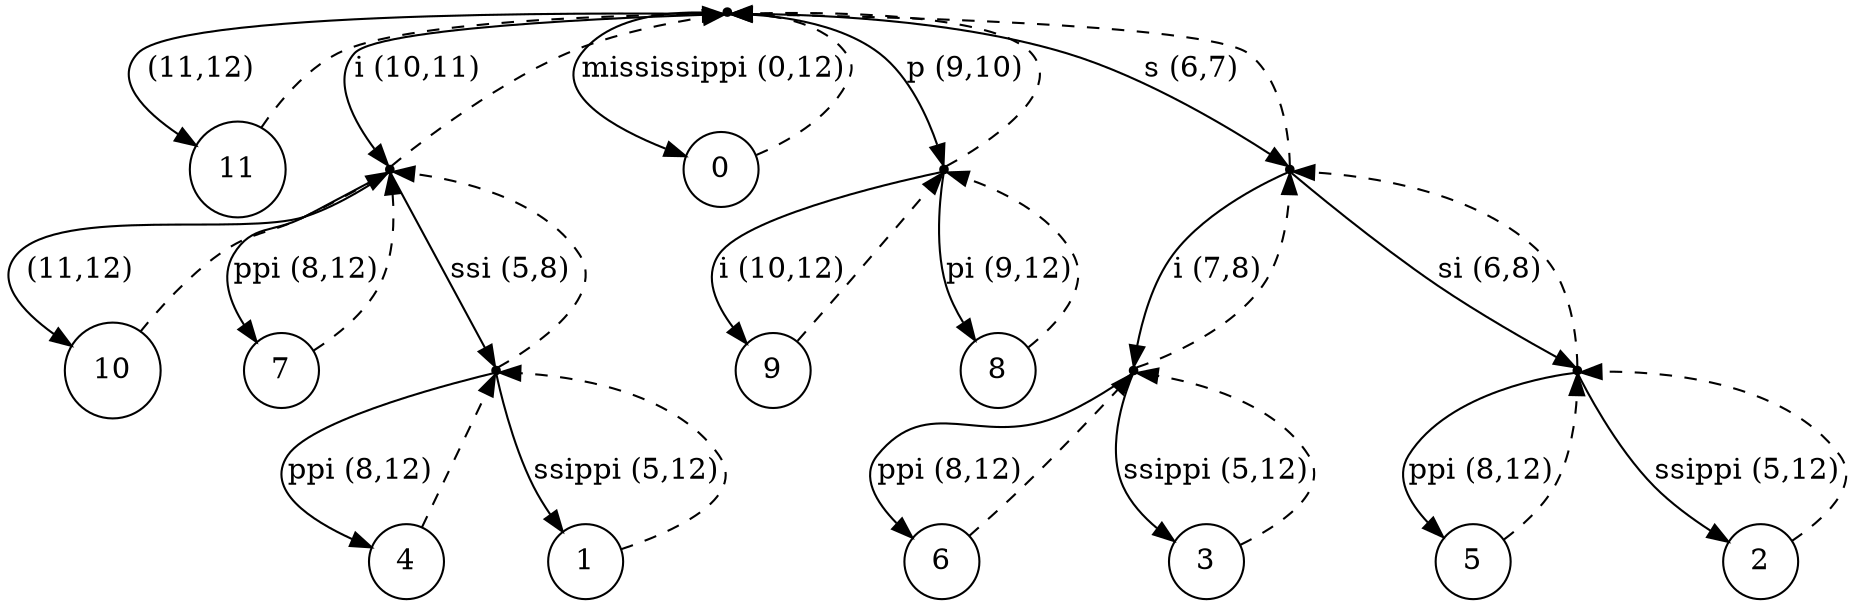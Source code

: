 digraph {
node[shape=circle];
"0x7fed3a500100" [shape=point];
"0x7fed3a500100" -> "0x7fed3a500130" [label=" (11,12)"];
"0x7fed3a500130" -> "0x7fed3a500100" [style="dashed"];
"0x7fed3a500130" [label="11"];
"0x7fed3a500100" -> "0x7fed3a500160" [label="i (10,11)"];
"0x7fed3a500160" -> "0x7fed3a500100" [style="dashed"];
"0x7fed3a500160" [shape=point];
"0x7fed3a500160" -> "0x7fed3a5001c0" [label=" (11,12)"];
"0x7fed3a5001c0" -> "0x7fed3a500160" [style="dashed"];
"0x7fed3a5001c0" [label="10"];
"0x7fed3a500160" -> "0x7fed3a500190" [label="ppi (8,12)"];
"0x7fed3a500190" -> "0x7fed3a500160" [style="dashed"];
"0x7fed3a500190" [label="7"];
"0x7fed3a500160" -> "0x7fed3a5001f0" [label="ssi (5,8)"];
"0x7fed3a5001f0" -> "0x7fed3a500160" [style="dashed"];
"0x7fed3a5001f0" [shape=point];
"0x7fed3a5001f0" -> "0x7fed3a500250" [label="ppi (8,12)"];
"0x7fed3a500250" -> "0x7fed3a5001f0" [style="dashed"];
"0x7fed3a500250" [label="4"];
"0x7fed3a5001f0" -> "0x7fed3a500220" [label="ssippi (5,12)"];
"0x7fed3a500220" -> "0x7fed3a5001f0" [style="dashed"];
"0x7fed3a500220" [label="1"];
"0x7fed3a500100" -> "0x7fed3a500280" [label="mississippi (0,12)"];
"0x7fed3a500280" -> "0x7fed3a500100" [style="dashed"];
"0x7fed3a500280" [label="0"];
"0x7fed3a500100" -> "0x7fed3a5002b0" [label="p (9,10)"];
"0x7fed3a5002b0" -> "0x7fed3a500100" [style="dashed"];
"0x7fed3a5002b0" [shape=point];
"0x7fed3a5002b0" -> "0x7fed3a500310" [label="i (10,12)"];
"0x7fed3a500310" -> "0x7fed3a5002b0" [style="dashed"];
"0x7fed3a500310" [label="9"];
"0x7fed3a5002b0" -> "0x7fed3a5002e0" [label="pi (9,12)"];
"0x7fed3a5002e0" -> "0x7fed3a5002b0" [style="dashed"];
"0x7fed3a5002e0" [label="8"];
"0x7fed3a500100" -> "0x7fed3a500340" [label="s (6,7)"];
"0x7fed3a500340" -> "0x7fed3a500100" [style="dashed"];
"0x7fed3a500340" [shape=point];
"0x7fed3a500340" -> "0x7fed3a500400" [label="i (7,8)"];
"0x7fed3a500400" -> "0x7fed3a500340" [style="dashed"];
"0x7fed3a500400" [shape=point];
"0x7fed3a500400" -> "0x7fed3a5003a0" [label="ppi (8,12)"];
"0x7fed3a5003a0" -> "0x7fed3a500400" [style="dashed"];
"0x7fed3a5003a0" [label="6"];
"0x7fed3a500400" -> "0x7fed3a500370" [label="ssippi (5,12)"];
"0x7fed3a500370" -> "0x7fed3a500400" [style="dashed"];
"0x7fed3a500370" [label="3"];
"0x7fed3a500340" -> "0x7fed3a5003d0" [label="si (6,8)"];
"0x7fed3a5003d0" -> "0x7fed3a500340" [style="dashed"];
"0x7fed3a5003d0" [shape=point];
"0x7fed3a5003d0" -> "0x7fed3a500460" [label="ppi (8,12)"];
"0x7fed3a500460" -> "0x7fed3a5003d0" [style="dashed"];
"0x7fed3a500460" [label="5"];
"0x7fed3a5003d0" -> "0x7fed3a500430" [label="ssippi (5,12)"];
"0x7fed3a500430" -> "0x7fed3a5003d0" [style="dashed"];
"0x7fed3a500430" [label="2"];
}
